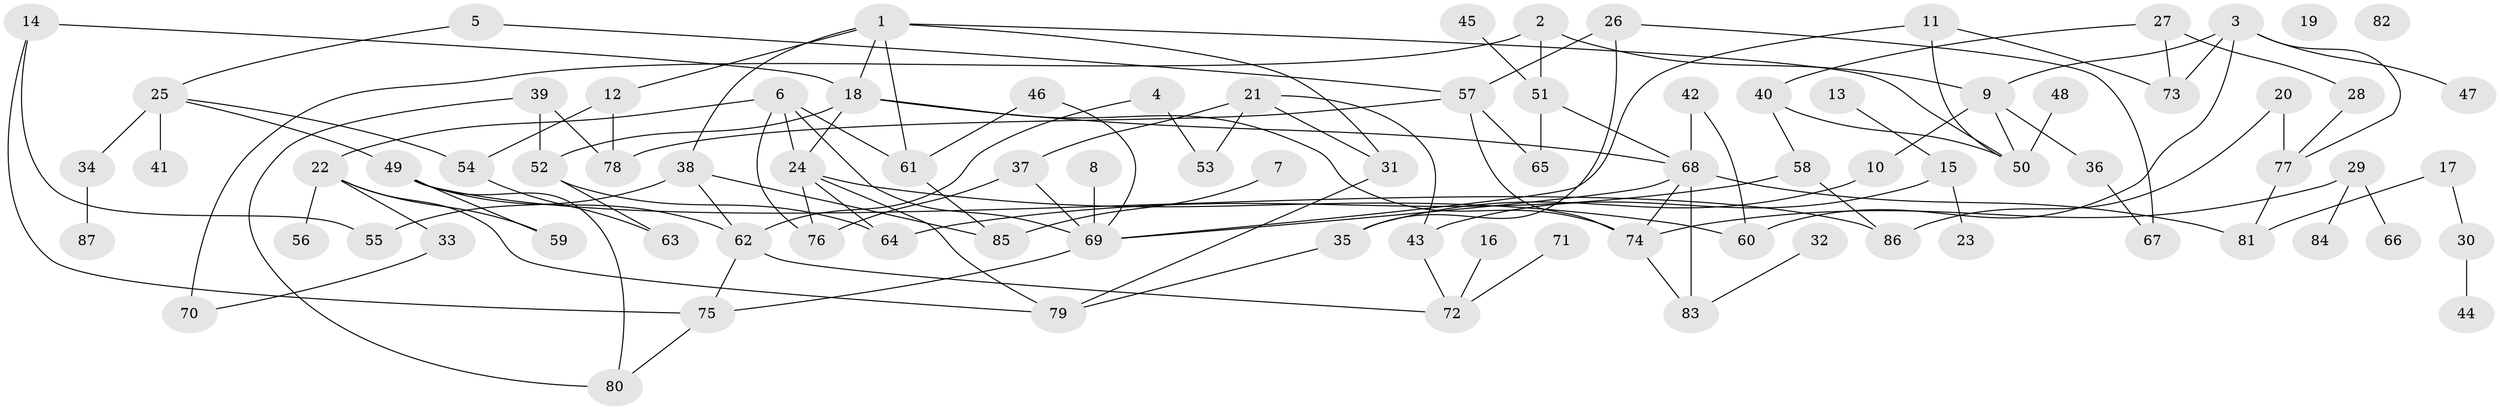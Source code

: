 // Generated by graph-tools (version 1.1) at 2025/33/03/09/25 02:33:23]
// undirected, 87 vertices, 125 edges
graph export_dot {
graph [start="1"]
  node [color=gray90,style=filled];
  1;
  2;
  3;
  4;
  5;
  6;
  7;
  8;
  9;
  10;
  11;
  12;
  13;
  14;
  15;
  16;
  17;
  18;
  19;
  20;
  21;
  22;
  23;
  24;
  25;
  26;
  27;
  28;
  29;
  30;
  31;
  32;
  33;
  34;
  35;
  36;
  37;
  38;
  39;
  40;
  41;
  42;
  43;
  44;
  45;
  46;
  47;
  48;
  49;
  50;
  51;
  52;
  53;
  54;
  55;
  56;
  57;
  58;
  59;
  60;
  61;
  62;
  63;
  64;
  65;
  66;
  67;
  68;
  69;
  70;
  71;
  72;
  73;
  74;
  75;
  76;
  77;
  78;
  79;
  80;
  81;
  82;
  83;
  84;
  85;
  86;
  87;
  1 -- 12;
  1 -- 18;
  1 -- 31;
  1 -- 38;
  1 -- 50;
  1 -- 61;
  2 -- 9;
  2 -- 51;
  2 -- 70;
  3 -- 9;
  3 -- 47;
  3 -- 60;
  3 -- 73;
  3 -- 77;
  4 -- 53;
  4 -- 62;
  5 -- 25;
  5 -- 57;
  6 -- 22;
  6 -- 24;
  6 -- 61;
  6 -- 69;
  6 -- 76;
  7 -- 85;
  8 -- 69;
  9 -- 10;
  9 -- 36;
  9 -- 50;
  10 -- 35;
  11 -- 50;
  11 -- 69;
  11 -- 73;
  12 -- 54;
  12 -- 78;
  13 -- 15;
  14 -- 18;
  14 -- 55;
  14 -- 75;
  15 -- 23;
  15 -- 43;
  16 -- 72;
  17 -- 30;
  17 -- 81;
  18 -- 24;
  18 -- 52;
  18 -- 68;
  18 -- 74;
  20 -- 77;
  20 -- 86;
  21 -- 31;
  21 -- 37;
  21 -- 43;
  21 -- 53;
  22 -- 33;
  22 -- 56;
  22 -- 59;
  22 -- 79;
  24 -- 60;
  24 -- 64;
  24 -- 76;
  24 -- 79;
  25 -- 34;
  25 -- 41;
  25 -- 49;
  25 -- 54;
  26 -- 35;
  26 -- 57;
  26 -- 67;
  27 -- 28;
  27 -- 40;
  27 -- 73;
  28 -- 77;
  29 -- 66;
  29 -- 74;
  29 -- 84;
  30 -- 44;
  31 -- 79;
  32 -- 83;
  33 -- 70;
  34 -- 87;
  35 -- 79;
  36 -- 67;
  37 -- 69;
  37 -- 76;
  38 -- 55;
  38 -- 62;
  38 -- 85;
  39 -- 52;
  39 -- 78;
  39 -- 80;
  40 -- 50;
  40 -- 58;
  42 -- 60;
  42 -- 68;
  43 -- 72;
  45 -- 51;
  46 -- 61;
  46 -- 69;
  48 -- 50;
  49 -- 59;
  49 -- 62;
  49 -- 80;
  49 -- 86;
  51 -- 65;
  51 -- 68;
  52 -- 63;
  52 -- 64;
  54 -- 63;
  57 -- 65;
  57 -- 74;
  57 -- 78;
  58 -- 64;
  58 -- 86;
  61 -- 85;
  62 -- 72;
  62 -- 75;
  68 -- 69;
  68 -- 74;
  68 -- 81;
  68 -- 83;
  69 -- 75;
  71 -- 72;
  74 -- 83;
  75 -- 80;
  77 -- 81;
}
